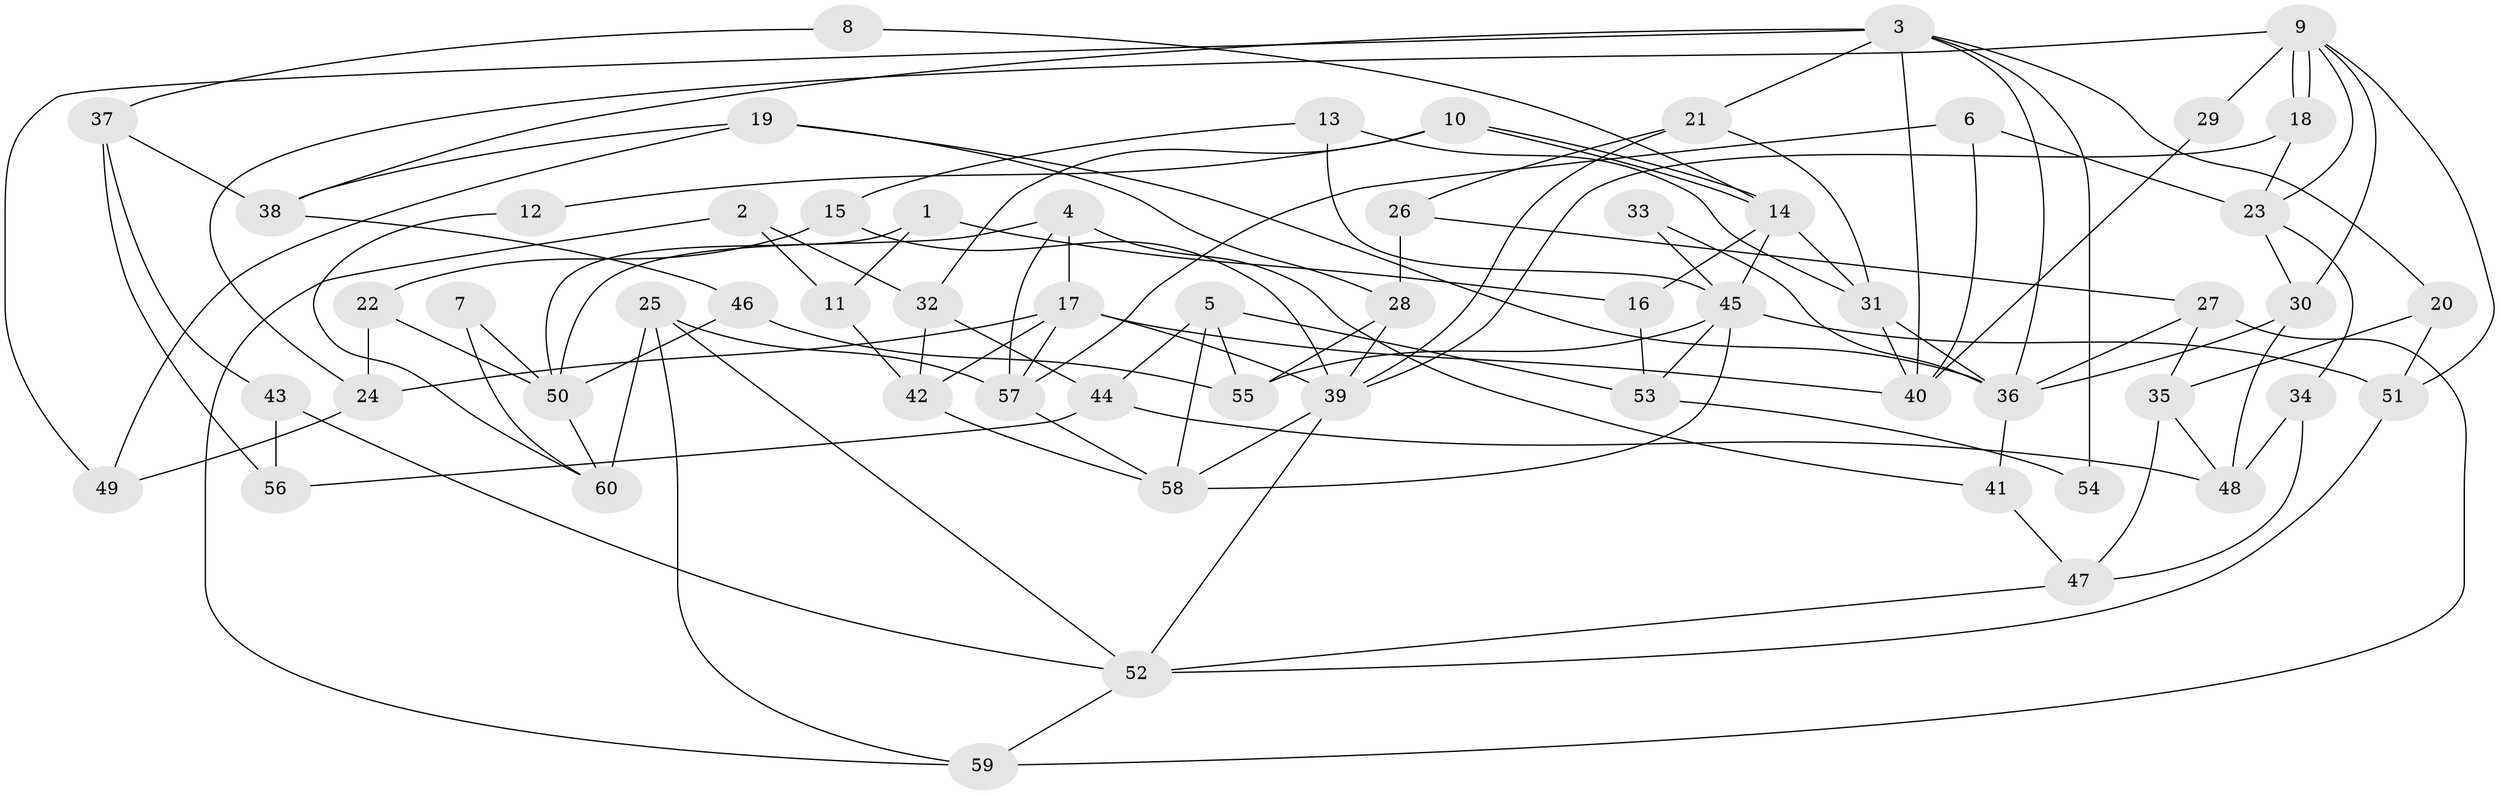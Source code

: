 // Generated by graph-tools (version 1.1) at 2025/11/02/27/25 16:11:21]
// undirected, 60 vertices, 120 edges
graph export_dot {
graph [start="1"]
  node [color=gray90,style=filled];
  1;
  2;
  3;
  4;
  5;
  6;
  7;
  8;
  9;
  10;
  11;
  12;
  13;
  14;
  15;
  16;
  17;
  18;
  19;
  20;
  21;
  22;
  23;
  24;
  25;
  26;
  27;
  28;
  29;
  30;
  31;
  32;
  33;
  34;
  35;
  36;
  37;
  38;
  39;
  40;
  41;
  42;
  43;
  44;
  45;
  46;
  47;
  48;
  49;
  50;
  51;
  52;
  53;
  54;
  55;
  56;
  57;
  58;
  59;
  60;
  1 -- 50;
  1 -- 11;
  1 -- 16;
  2 -- 32;
  2 -- 59;
  2 -- 11;
  3 -- 20;
  3 -- 21;
  3 -- 36;
  3 -- 38;
  3 -- 40;
  3 -- 49;
  3 -- 54;
  4 -- 17;
  4 -- 50;
  4 -- 41;
  4 -- 57;
  5 -- 58;
  5 -- 55;
  5 -- 44;
  5 -- 53;
  6 -- 40;
  6 -- 57;
  6 -- 23;
  7 -- 60;
  7 -- 50;
  8 -- 37;
  8 -- 14;
  9 -- 23;
  9 -- 18;
  9 -- 18;
  9 -- 24;
  9 -- 29;
  9 -- 30;
  9 -- 51;
  10 -- 32;
  10 -- 14;
  10 -- 14;
  10 -- 12;
  11 -- 42;
  12 -- 60;
  13 -- 31;
  13 -- 45;
  13 -- 15;
  14 -- 45;
  14 -- 16;
  14 -- 31;
  15 -- 39;
  15 -- 22;
  16 -- 53;
  17 -- 57;
  17 -- 40;
  17 -- 24;
  17 -- 39;
  17 -- 42;
  18 -- 23;
  18 -- 39;
  19 -- 36;
  19 -- 49;
  19 -- 28;
  19 -- 38;
  20 -- 35;
  20 -- 51;
  21 -- 26;
  21 -- 39;
  21 -- 31;
  22 -- 24;
  22 -- 50;
  23 -- 30;
  23 -- 34;
  24 -- 49;
  25 -- 57;
  25 -- 59;
  25 -- 52;
  25 -- 60;
  26 -- 27;
  26 -- 28;
  27 -- 35;
  27 -- 36;
  27 -- 59;
  28 -- 39;
  28 -- 55;
  29 -- 40;
  30 -- 36;
  30 -- 48;
  31 -- 36;
  31 -- 40;
  32 -- 42;
  32 -- 44;
  33 -- 36;
  33 -- 45;
  34 -- 47;
  34 -- 48;
  35 -- 48;
  35 -- 47;
  36 -- 41;
  37 -- 38;
  37 -- 56;
  37 -- 43;
  38 -- 46;
  39 -- 52;
  39 -- 58;
  41 -- 47;
  42 -- 58;
  43 -- 52;
  43 -- 56;
  44 -- 48;
  44 -- 56;
  45 -- 53;
  45 -- 51;
  45 -- 55;
  45 -- 58;
  46 -- 55;
  46 -- 50;
  47 -- 52;
  50 -- 60;
  51 -- 52;
  52 -- 59;
  53 -- 54;
  57 -- 58;
}
